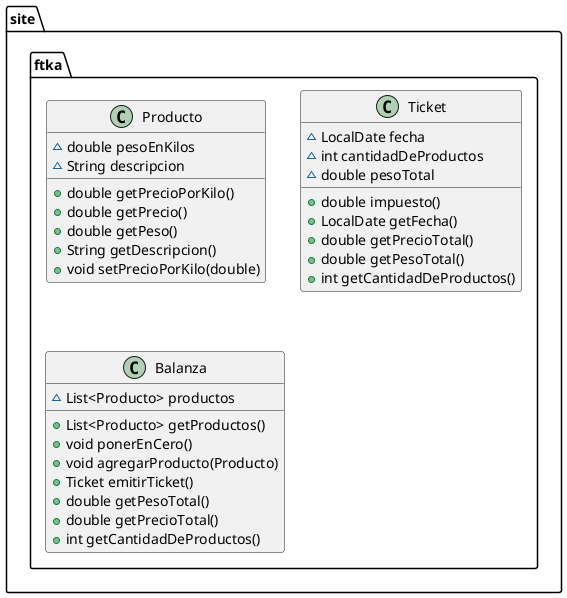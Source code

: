 @startuml
class site.ftka.Producto {
~ double pesoEnKilos
~ String descripcion
+ double getPrecioPorKilo()
+ double getPrecio()
+ double getPeso()
+ String getDescripcion()
+ void setPrecioPorKilo(double)
}


class site.ftka.Ticket {
~ LocalDate fecha
~ int cantidadDeProductos
~ double pesoTotal
+ double impuesto()
+ LocalDate getFecha()
+ double getPrecioTotal()
+ double getPesoTotal()
+ int getCantidadDeProductos()
}


class site.ftka.Balanza {
~ List<Producto> productos
+ List<Producto> getProductos()
+ void ponerEnCero()
+ void agregarProducto(Producto)
+ Ticket emitirTicket()
+ double getPesoTotal()
+ double getPrecioTotal()
+ int getCantidadDeProductos()
}


@enduml